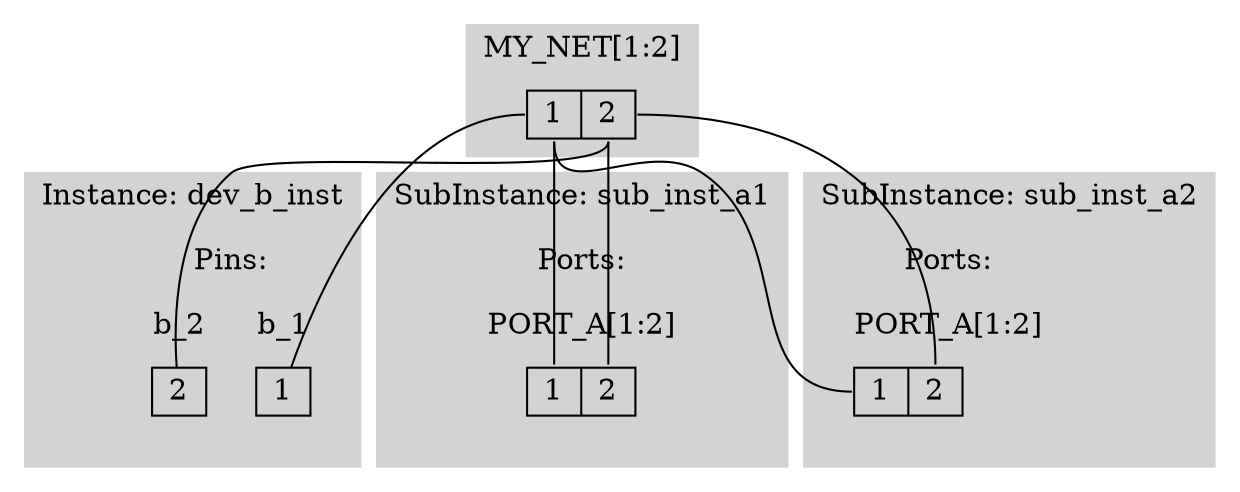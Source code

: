 //PHDL Generated Dot file
//Design unit: top_level (TOP)
//File: a.phdl, line 21:8

graph top_level {

	// Instances
	subgraph "cluster_dev_b_inst" {
		style=filled;
		color=lightgrey;
		label="Instance: dev_b_inst";
		subgraph "cluster_dev_b_inst_pins" {
			label="Pins:";
			node [shape=record, width=0.25, height=0.25];
			subgraph "cluster_dev_b_inst_pins_b_1[-1]" {
				label="b_1";
				"dev_b_inst_b_1" [label="<-1> 1"];
			}
			subgraph "cluster_dev_b_inst_pins_b_2[-1]" {
				label="b_2";
				"dev_b_inst_b_2" [label="<-1> 2"];
			}
		}
	}

	// SubInstances
	subgraph "cluster_sub_inst_a1" {
		style=filled;
		color=lightgrey;
		label="SubInstance: sub_inst_a1";
		subgraph "cluster_sub_inst_a1_ports" {
			label="Ports:";
			node [shape=record, width=0.25, height=0.25];
			subgraph "cluster_sub_inst_a1_ports_PORT_A[1:2]" {
				label="PORT_A[1:2]";
				"sub_inst_a1_PORT_A" [label="<1> 1 |<2> 2"];
			}
		}
	}

	subgraph "cluster_sub_inst_a2" {
		style=filled;
		color=lightgrey;
		label="SubInstance: sub_inst_a2";
		subgraph "cluster_sub_inst_a2_ports" {
			label="Ports:";
			node [shape=record, width=0.25, height=0.25];
			subgraph "cluster_sub_inst_a2_ports_PORT_A[1:2]" {
				label="PORT_A[1:2]";
				"sub_inst_a2_PORT_A" [label="<1> 1 |<2> 2"];
			}
		}
	}

	// Nets
	subgraph "cluster_nets_MY_NET[1:2]" {
		style=filled;
		color=lightgrey;
		node [shape=record, width=0.25, height=0.25];
		label="MY_NET[1:2]";
		"MY_NET" [label="<1> 1 |<2> 2"];
	}

	// Connections (Edges)
	"MY_NET":1 -- "dev_b_inst_b_1":-1;
	"MY_NET":1 -- "sub_inst_a1_PORT_A":1;
	"MY_NET":1 -- "sub_inst_a2_PORT_A":1;
	"MY_NET":2 -- "dev_b_inst_b_2":-1;
	"MY_NET":2 -- "sub_inst_a1_PORT_A":2;
	"MY_NET":2 -- "sub_inst_a2_PORT_A":2;
}
